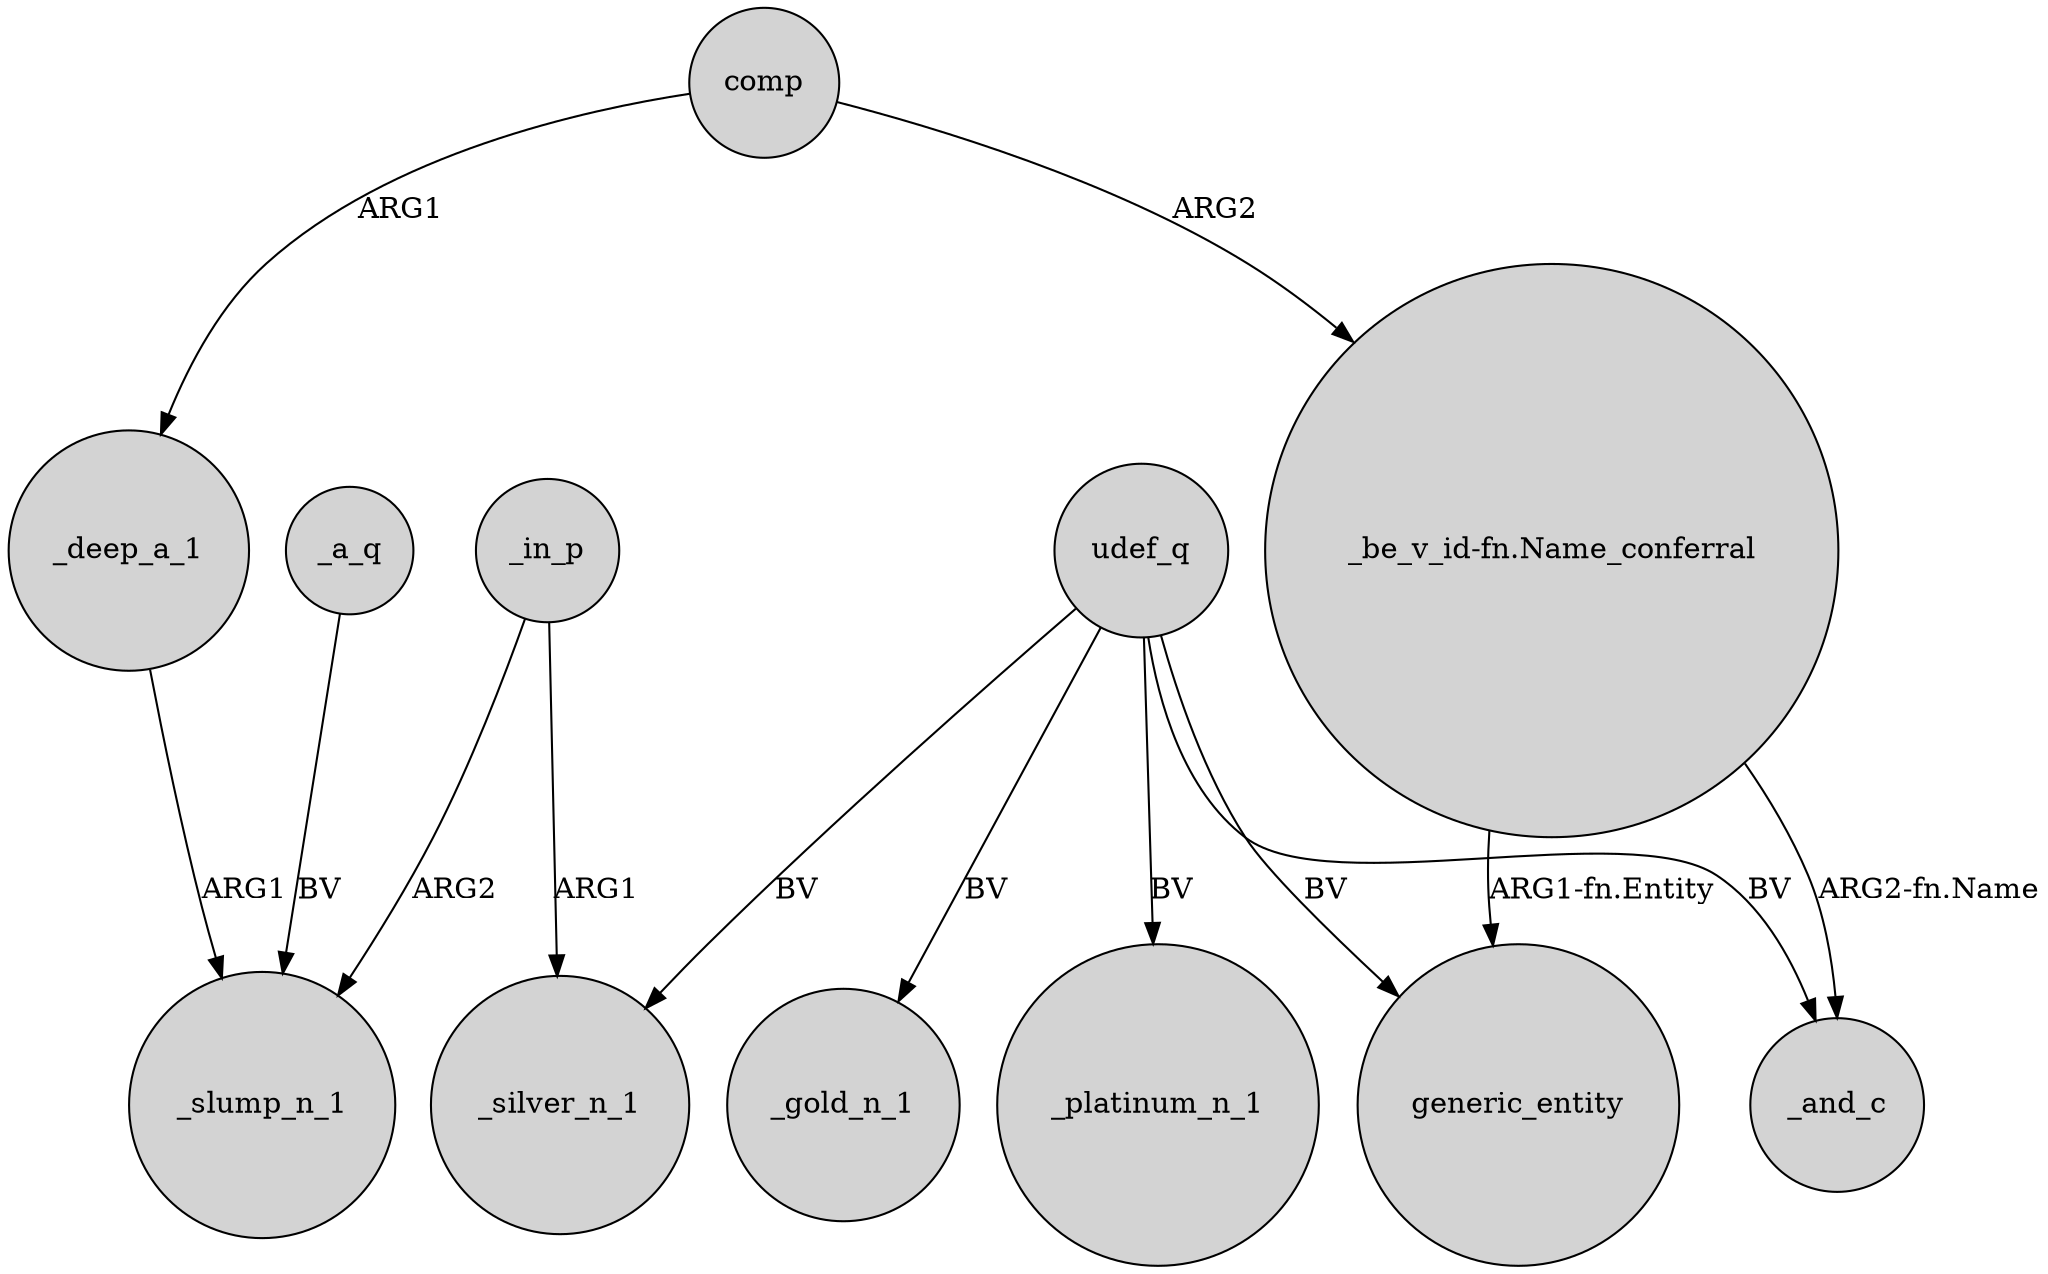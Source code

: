 digraph {
	node [shape=circle style=filled]
	_in_p -> _slump_n_1 [label=ARG2]
	udef_q -> _platinum_n_1 [label=BV]
	_deep_a_1 -> _slump_n_1 [label=ARG1]
	_a_q -> _slump_n_1 [label=BV]
	udef_q -> _and_c [label=BV]
	comp -> "_be_v_id-fn.Name_conferral" [label=ARG2]
	udef_q -> _gold_n_1 [label=BV]
	udef_q -> generic_entity [label=BV]
	udef_q -> _silver_n_1 [label=BV]
	"_be_v_id-fn.Name_conferral" -> generic_entity [label="ARG1-fn.Entity"]
	comp -> _deep_a_1 [label=ARG1]
	"_be_v_id-fn.Name_conferral" -> _and_c [label="ARG2-fn.Name"]
	_in_p -> _silver_n_1 [label=ARG1]
}
